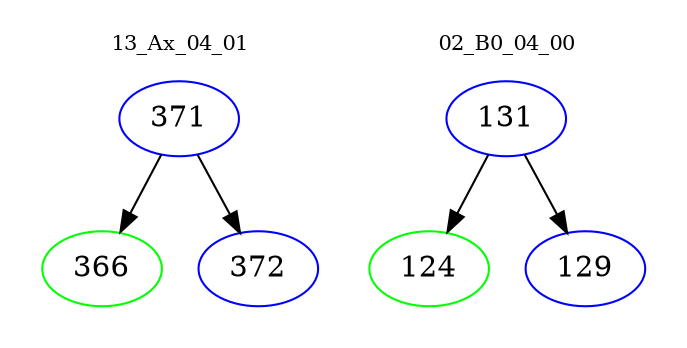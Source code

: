 digraph{
subgraph cluster_0 {
color = white
label = "13_Ax_04_01";
fontsize=10;
T0_371 [label="371", color="blue"]
T0_371 -> T0_366 [color="black"]
T0_366 [label="366", color="green"]
T0_371 -> T0_372 [color="black"]
T0_372 [label="372", color="blue"]
}
subgraph cluster_1 {
color = white
label = "02_B0_04_00";
fontsize=10;
T1_131 [label="131", color="blue"]
T1_131 -> T1_124 [color="black"]
T1_124 [label="124", color="green"]
T1_131 -> T1_129 [color="black"]
T1_129 [label="129", color="blue"]
}
}
